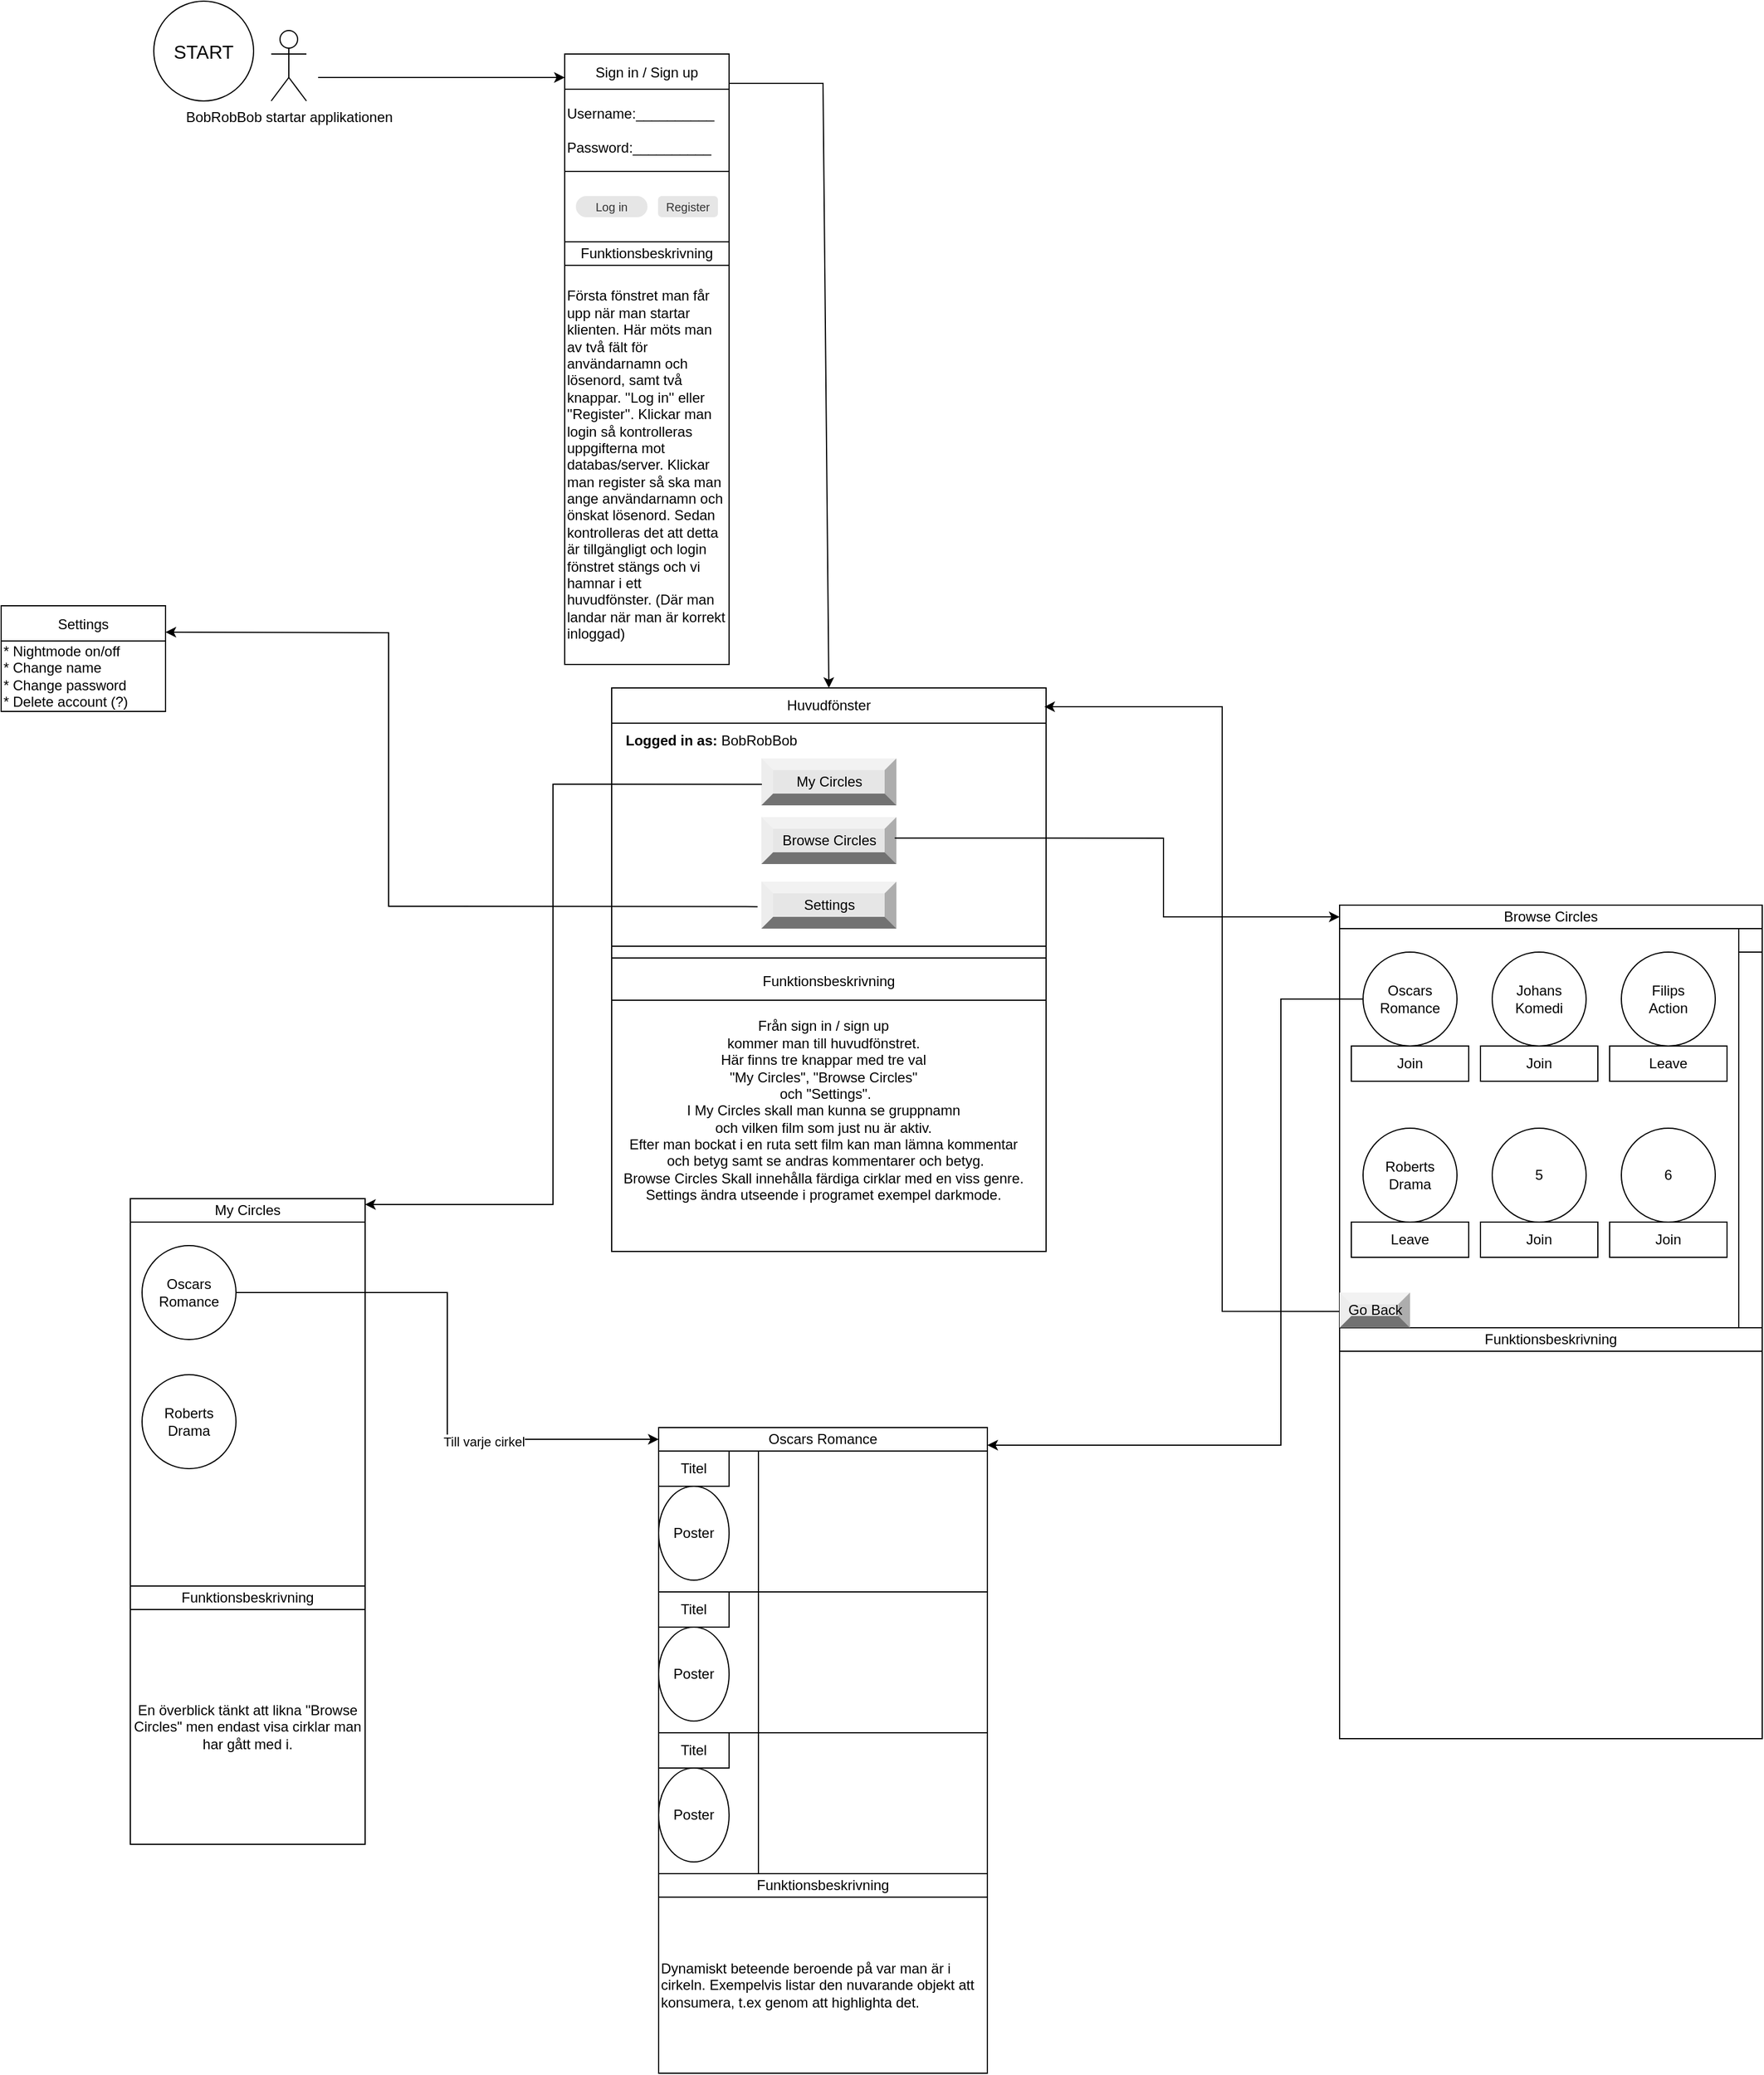<mxfile version="16.5.3" type="github">
  <diagram id="p2HajZ41j6ZCVXQFpqO8" name="Page-1">
    <mxGraphModel dx="992" dy="676" grid="1" gridSize="10" guides="1" tooltips="1" connect="1" arrows="1" fold="1" page="1" pageScale="1" pageWidth="40000" pageHeight="40000" math="0" shadow="0">
      <root>
        <mxCell id="0" />
        <mxCell id="1" parent="0" />
        <mxCell id="-XOdeHyJX4b31aOvF6B2-1" value="START" style="ellipse;whiteSpace=wrap;html=1;aspect=fixed;rounded=0;fontSize=16;strokeColor=#000000;fillColor=#FFFFFF;" parent="1" vertex="1">
          <mxGeometry x="500" y="35" width="85" height="85" as="geometry" />
        </mxCell>
        <mxCell id="-XOdeHyJX4b31aOvF6B2-8" value="Sign in / Sign up" style="swimlane;fontStyle=0;childLayout=stackLayout;horizontal=1;startSize=30;horizontalStack=0;resizeParent=1;resizeParentMax=0;resizeLast=0;collapsible=1;marginBottom=0;" parent="1" vertex="1">
          <mxGeometry x="850" y="80" width="140" height="100" as="geometry" />
        </mxCell>
        <mxCell id="xkWNYUJY-CJNG6x_o0mZ-22" value="Username:__________&lt;br&gt;&lt;br&gt;Password:__________" style="rounded=0;whiteSpace=wrap;html=1;align=left;" parent="-XOdeHyJX4b31aOvF6B2-8" vertex="1">
          <mxGeometry y="30" width="140" height="70" as="geometry" />
        </mxCell>
        <mxCell id="xkWNYUJY-CJNG6x_o0mZ-2" value="Browse Circles" style="rounded=0;whiteSpace=wrap;html=1;" parent="1" vertex="1">
          <mxGeometry x="1510" y="805" width="360" height="20" as="geometry" />
        </mxCell>
        <mxCell id="xkWNYUJY-CJNG6x_o0mZ-3" value="" style="whiteSpace=wrap;html=1;aspect=fixed;" parent="1" vertex="1">
          <mxGeometry x="1510" y="825" width="360" height="360" as="geometry" />
        </mxCell>
        <mxCell id="xkWNYUJY-CJNG6x_o0mZ-4" value="Oscars&lt;br&gt;Romance" style="ellipse;whiteSpace=wrap;html=1;aspect=fixed;" parent="1" vertex="1">
          <mxGeometry x="1530" y="845" width="80" height="80" as="geometry" />
        </mxCell>
        <mxCell id="xkWNYUJY-CJNG6x_o0mZ-5" value="Johans&lt;br&gt;Komedi" style="ellipse;whiteSpace=wrap;html=1;aspect=fixed;" parent="1" vertex="1">
          <mxGeometry x="1640" y="845" width="80" height="80" as="geometry" />
        </mxCell>
        <mxCell id="xkWNYUJY-CJNG6x_o0mZ-6" value="Filips&lt;br&gt;Action" style="ellipse;whiteSpace=wrap;html=1;aspect=fixed;" parent="1" vertex="1">
          <mxGeometry x="1750" y="845" width="80" height="80" as="geometry" />
        </mxCell>
        <mxCell id="xkWNYUJY-CJNG6x_o0mZ-7" value="Roberts&lt;br&gt;Drama" style="ellipse;whiteSpace=wrap;html=1;aspect=fixed;" parent="1" vertex="1">
          <mxGeometry x="1530" y="995" width="80" height="80" as="geometry" />
        </mxCell>
        <mxCell id="xkWNYUJY-CJNG6x_o0mZ-8" value="5" style="ellipse;whiteSpace=wrap;html=1;aspect=fixed;" parent="1" vertex="1">
          <mxGeometry x="1640" y="995" width="80" height="80" as="geometry" />
        </mxCell>
        <mxCell id="xkWNYUJY-CJNG6x_o0mZ-9" value="6" style="ellipse;whiteSpace=wrap;html=1;aspect=fixed;" parent="1" vertex="1">
          <mxGeometry x="1750" y="995" width="80" height="80" as="geometry" />
        </mxCell>
        <mxCell id="xkWNYUJY-CJNG6x_o0mZ-10" value="Join" style="rounded=0;whiteSpace=wrap;html=1;" parent="1" vertex="1">
          <mxGeometry x="1520" y="925" width="100" height="30" as="geometry" />
        </mxCell>
        <mxCell id="xkWNYUJY-CJNG6x_o0mZ-11" value="Join" style="rounded=0;whiteSpace=wrap;html=1;" parent="1" vertex="1">
          <mxGeometry x="1630" y="925" width="100" height="30" as="geometry" />
        </mxCell>
        <mxCell id="xkWNYUJY-CJNG6x_o0mZ-12" value="Leave" style="rounded=0;whiteSpace=wrap;html=1;" parent="1" vertex="1">
          <mxGeometry x="1740" y="925" width="100" height="30" as="geometry" />
        </mxCell>
        <mxCell id="xkWNYUJY-CJNG6x_o0mZ-13" value="Leave" style="rounded=0;whiteSpace=wrap;html=1;" parent="1" vertex="1">
          <mxGeometry x="1520" y="1075" width="100" height="30" as="geometry" />
        </mxCell>
        <mxCell id="xkWNYUJY-CJNG6x_o0mZ-14" value="Join" style="rounded=0;whiteSpace=wrap;html=1;" parent="1" vertex="1">
          <mxGeometry x="1630" y="1075" width="100" height="30" as="geometry" />
        </mxCell>
        <mxCell id="xkWNYUJY-CJNG6x_o0mZ-15" value="Join" style="rounded=0;whiteSpace=wrap;html=1;" parent="1" vertex="1">
          <mxGeometry x="1740" y="1075" width="100" height="30" as="geometry" />
        </mxCell>
        <mxCell id="xkWNYUJY-CJNG6x_o0mZ-16" value="" style="rounded=0;whiteSpace=wrap;html=1;rotation=90;" parent="1" vertex="1">
          <mxGeometry x="1690" y="985" width="340" height="20" as="geometry" />
        </mxCell>
        <mxCell id="xkWNYUJY-CJNG6x_o0mZ-17" value="" style="rounded=0;whiteSpace=wrap;html=1;" parent="1" vertex="1">
          <mxGeometry x="1510" y="1185" width="360" height="330" as="geometry" />
        </mxCell>
        <mxCell id="xkWNYUJY-CJNG6x_o0mZ-18" value="&lt;span&gt;Funktionsbeskrivning&lt;/span&gt;" style="rounded=0;whiteSpace=wrap;html=1;" parent="1" vertex="1">
          <mxGeometry x="1510" y="1165" width="360" height="20" as="geometry" />
        </mxCell>
        <mxCell id="xkWNYUJY-CJNG6x_o0mZ-19" value="" style="rounded=0;whiteSpace=wrap;html=1;" parent="1" vertex="1">
          <mxGeometry x="1850" y="825" width="20" height="20" as="geometry" />
        </mxCell>
        <mxCell id="-XOdeHyJX4b31aOvF6B2-33" value="BobRobBob startar applikationen" style="shape=umlActor;verticalLabelPosition=bottom;verticalAlign=top;html=1;outlineConnect=0;" parent="1" vertex="1">
          <mxGeometry x="600" y="60" width="30" height="60" as="geometry" />
        </mxCell>
        <mxCell id="-XOdeHyJX4b31aOvF6B2-34" value="" style="endArrow=classic;html=1;rounded=0;" parent="1" edge="1">
          <mxGeometry width="50" height="50" relative="1" as="geometry">
            <mxPoint x="640" y="100" as="sourcePoint" />
            <mxPoint x="850" y="100" as="targetPoint" />
          </mxGeometry>
        </mxCell>
        <mxCell id="UE1TaZcInzhewKq7OZas-16" value="" style="rounded=0;whiteSpace=wrap;html=1;" parent="1" vertex="1">
          <mxGeometry x="890" y="840" width="370" height="260" as="geometry" />
        </mxCell>
        <mxCell id="xkWNYUJY-CJNG6x_o0mZ-26" value="Första fönstret man får upp när man startar klienten. Här möts man av två fält för användarnamn och lösenord, samt två knappar. &#39;&#39;Log in&#39;&#39; eller &#39;&#39;Register&#39;&#39;. Klickar man login så kontrolleras uppgifterna mot databas/server. Klickar man register så ska man ange användarnamn och önskat lösenord. Sedan kontrolleras det att detta är tillgängligt och login fönstret stängs och vi hamnar i ett huvudfönster. (Där man landar när man är korrekt inloggad)" style="rounded=0;whiteSpace=wrap;html=1;align=left;" parent="1" vertex="1">
          <mxGeometry x="850" y="260" width="140" height="340" as="geometry" />
        </mxCell>
        <mxCell id="UE1TaZcInzhewKq7OZas-10" value="Från sign in / sign up&lt;br&gt;kommer man till huvudfönstret. &lt;br&gt;Här finns tre knappar med tre val&lt;br&gt;&quot;My Circles&quot;, &quot;Browse Circles&quot;&lt;br&gt;&amp;nbsp;och &quot;Settings&quot;.&lt;br&gt;I My Circles skall man kunna se gruppnamn &lt;br&gt;och vilken film som just nu är aktiv. &lt;br&gt;Efter man bockat i en ruta sett film kan man lämna kommentar&lt;br&gt;&amp;nbsp;och betyg samt se andras kommentarer och betyg. &lt;br&gt;Browse Circles Skall innehålla färdiga cirklar med en viss genre.&lt;br&gt;Settings ändra utseende i programet exempel darkmode." style="text;html=1;align=center;verticalAlign=middle;resizable=0;points=[];autosize=1;strokeColor=none;fillColor=none;" parent="1" vertex="1">
          <mxGeometry x="890" y="900" width="360" height="160" as="geometry" />
        </mxCell>
        <mxCell id="-XOdeHyJX4b31aOvF6B2-35" value="Go Back" style="labelPosition=center;verticalLabelPosition=middle;align=center;html=1;shape=mxgraph.basic.shaded_button;dx=10;fillColor=#E6E6E6;strokeColor=none;" parent="1" vertex="1">
          <mxGeometry x="1510" y="1135" width="60" height="30" as="geometry" />
        </mxCell>
        <mxCell id="xkWNYUJY-CJNG6x_o0mZ-27" value="" style="rounded=0;whiteSpace=wrap;html=1;align=left;" parent="1" vertex="1">
          <mxGeometry x="850" y="180" width="140" height="60" as="geometry" />
        </mxCell>
        <mxCell id="gihYF0l77A3G0Wvorfxp-9" value="Settings" style="swimlane;fontStyle=0;childLayout=stackLayout;horizontal=1;startSize=30;horizontalStack=0;resizeParent=1;resizeParentMax=0;resizeLast=0;collapsible=1;marginBottom=0;" parent="1" vertex="1">
          <mxGeometry x="370" y="550" width="140" height="90" as="geometry" />
        </mxCell>
        <mxCell id="gihYF0l77A3G0Wvorfxp-16" value="* Nightmode on/off&lt;br&gt;* Change name&lt;br&gt;* Change password&lt;br&gt;* Delete account (?)" style="text;html=1;align=left;verticalAlign=middle;resizable=0;points=[];autosize=1;strokeColor=none;fillColor=none;" parent="gihYF0l77A3G0Wvorfxp-9" vertex="1">
          <mxGeometry y="30" width="140" height="60" as="geometry" />
        </mxCell>
        <mxCell id="xkWNYUJY-CJNG6x_o0mZ-28" value="Funktionsbeskrivning" style="rounded=0;whiteSpace=wrap;html=1;" parent="1" vertex="1">
          <mxGeometry x="850" y="240" width="140" height="20" as="geometry" />
        </mxCell>
        <mxCell id="-XOdeHyJX4b31aOvF6B2-39" value="Log in&lt;br&gt;" style="rounded=1;html=1;shadow=0;dashed=0;whiteSpace=wrap;fontSize=10;fillColor=#E6E6E6;align=center;strokeColor=#E6E6E6;fontColor=#333333;arcSize=50;" parent="1" vertex="1">
          <mxGeometry x="860" y="201.56" width="60" height="16.88" as="geometry" />
        </mxCell>
        <mxCell id="-XOdeHyJX4b31aOvF6B2-40" value="Register" style="rounded=1;html=1;shadow=0;dashed=0;whiteSpace=wrap;fontSize=10;fillColor=#E6E6E6;align=center;strokeColor=#E6E6E6;fontColor=#333333;" parent="1" vertex="1">
          <mxGeometry x="930" y="201.56" width="50" height="16.88" as="geometry" />
        </mxCell>
        <mxCell id="UE1TaZcInzhewKq7OZas-17" value="Funktionsbeskrivning" style="text;html=1;strokeColor=none;fillColor=none;align=center;verticalAlign=middle;whiteSpace=wrap;rounded=0;" parent="1" vertex="1">
          <mxGeometry x="935" y="855" width="280" height="30" as="geometry" />
        </mxCell>
        <mxCell id="UE1TaZcInzhewKq7OZas-19" value="" style="endArrow=none;html=1;rounded=0;exitX=0;exitY=0.177;exitDx=0;exitDy=0;exitPerimeter=0;" parent="1" source="UE1TaZcInzhewKq7OZas-16" edge="1">
          <mxGeometry width="50" height="50" relative="1" as="geometry">
            <mxPoint x="880" y="960" as="sourcePoint" />
            <mxPoint x="1260" y="886" as="targetPoint" />
          </mxGeometry>
        </mxCell>
        <mxCell id="UE1TaZcInzhewKq7OZas-20" value="" style="endArrow=none;html=1;rounded=0;exitX=0;exitY=0.177;exitDx=0;exitDy=0;exitPerimeter=0;" parent="1" edge="1">
          <mxGeometry width="50" height="50" relative="1" as="geometry">
            <mxPoint x="890" y="850.02" as="sourcePoint" />
            <mxPoint x="1260" y="850" as="targetPoint" />
          </mxGeometry>
        </mxCell>
        <mxCell id="xkWNYUJY-CJNG6x_o0mZ-39" value="My Circles" style="rounded=0;whiteSpace=wrap;html=1;fillColor=none;" parent="1" vertex="1">
          <mxGeometry x="480" y="1055" width="200" height="20" as="geometry" />
        </mxCell>
        <mxCell id="xkWNYUJY-CJNG6x_o0mZ-40" value="" style="rounded=0;whiteSpace=wrap;html=1;fillColor=none;" parent="1" vertex="1">
          <mxGeometry x="480" y="1075" width="200" height="310" as="geometry" />
        </mxCell>
        <mxCell id="xkWNYUJY-CJNG6x_o0mZ-51" style="edgeStyle=orthogonalEdgeStyle;rounded=0;orthogonalLoop=1;jettySize=auto;html=1;exitX=1;exitY=0.5;exitDx=0;exitDy=0;entryX=0;entryY=0.5;entryDx=0;entryDy=0;" parent="1" source="xkWNYUJY-CJNG6x_o0mZ-41" target="xkWNYUJY-CJNG6x_o0mZ-48" edge="1">
          <mxGeometry relative="1" as="geometry" />
        </mxCell>
        <mxCell id="xkWNYUJY-CJNG6x_o0mZ-52" value="Till varje cirkel" style="edgeLabel;html=1;align=center;verticalAlign=middle;resizable=0;points=[];" parent="xkWNYUJY-CJNG6x_o0mZ-51" vertex="1" connectable="0">
          <mxGeometry x="0.384" y="-2" relative="1" as="geometry">
            <mxPoint as="offset" />
          </mxGeometry>
        </mxCell>
        <mxCell id="xkWNYUJY-CJNG6x_o0mZ-41" value="Oscars&lt;br&gt;Romance" style="ellipse;whiteSpace=wrap;html=1;aspect=fixed;fillColor=none;" parent="1" vertex="1">
          <mxGeometry x="490" y="1095" width="80" height="80" as="geometry" />
        </mxCell>
        <mxCell id="xkWNYUJY-CJNG6x_o0mZ-43" value="Roberts&lt;br&gt;Drama" style="ellipse;whiteSpace=wrap;html=1;aspect=fixed;fillColor=none;" parent="1" vertex="1">
          <mxGeometry x="490" y="1205" width="80" height="80" as="geometry" />
        </mxCell>
        <mxCell id="xkWNYUJY-CJNG6x_o0mZ-46" value="&lt;span&gt;Funktionsbeskrivning&lt;/span&gt;" style="rounded=0;whiteSpace=wrap;html=1;fillColor=none;" parent="1" vertex="1">
          <mxGeometry x="480" y="1385" width="200" height="20" as="geometry" />
        </mxCell>
        <mxCell id="xkWNYUJY-CJNG6x_o0mZ-47" value="En överblick tänkt att likna &quot;Browse Circles&quot; men endast visa cirklar man har gått med i." style="whiteSpace=wrap;html=1;aspect=fixed;fillColor=none;" parent="1" vertex="1">
          <mxGeometry x="480" y="1405" width="200" height="200" as="geometry" />
        </mxCell>
        <mxCell id="xkWNYUJY-CJNG6x_o0mZ-48" value="Oscars Romance" style="rounded=0;whiteSpace=wrap;html=1;fillColor=none;" parent="1" vertex="1">
          <mxGeometry x="930" y="1250" width="280" height="20" as="geometry" />
        </mxCell>
        <mxCell id="xkWNYUJY-CJNG6x_o0mZ-50" value="" style="rounded=0;whiteSpace=wrap;html=1;fillColor=none;" parent="1" vertex="1">
          <mxGeometry x="930" y="1270" width="280" height="360" as="geometry" />
        </mxCell>
        <mxCell id="xkWNYUJY-CJNG6x_o0mZ-53" value="" style="rounded=0;whiteSpace=wrap;html=1;fillColor=none;" parent="1" vertex="1">
          <mxGeometry x="930" y="1270" width="280" height="120" as="geometry" />
        </mxCell>
        <mxCell id="xkWNYUJY-CJNG6x_o0mZ-54" value="" style="rounded=0;whiteSpace=wrap;html=1;fillColor=none;" parent="1" vertex="1">
          <mxGeometry x="930" y="1390" width="280" height="120" as="geometry" />
        </mxCell>
        <mxCell id="xkWNYUJY-CJNG6x_o0mZ-55" value="" style="rounded=0;whiteSpace=wrap;html=1;fillColor=none;" parent="1" vertex="1">
          <mxGeometry x="930" y="1510" width="280" height="120" as="geometry" />
        </mxCell>
        <mxCell id="xkWNYUJY-CJNG6x_o0mZ-56" value="Poster" style="ellipse;whiteSpace=wrap;html=1;fillColor=none;" parent="1" vertex="1">
          <mxGeometry x="930" y="1300" width="60" height="80" as="geometry" />
        </mxCell>
        <mxCell id="xkWNYUJY-CJNG6x_o0mZ-57" value="Poster" style="ellipse;whiteSpace=wrap;html=1;fillColor=none;" parent="1" vertex="1">
          <mxGeometry x="930" y="1420" width="60" height="80" as="geometry" />
        </mxCell>
        <mxCell id="xkWNYUJY-CJNG6x_o0mZ-58" value="Poster" style="ellipse;whiteSpace=wrap;html=1;fillColor=none;" parent="1" vertex="1">
          <mxGeometry x="930" y="1540" width="60" height="80" as="geometry" />
        </mxCell>
        <mxCell id="xkWNYUJY-CJNG6x_o0mZ-59" value="&lt;span&gt;Funktionsbeskrivning&lt;/span&gt;" style="rounded=0;whiteSpace=wrap;html=1;fillColor=none;" parent="1" vertex="1">
          <mxGeometry x="930" y="1630" width="280" height="20" as="geometry" />
        </mxCell>
        <mxCell id="xkWNYUJY-CJNG6x_o0mZ-61" value="Dynamiskt beteende beroende på var man är i cirkeln. Exempelvis listar den nuvarande objekt att konsumera, t.ex genom att highlighta det." style="rounded=0;whiteSpace=wrap;html=1;fillColor=none;align=left;" parent="1" vertex="1">
          <mxGeometry x="930" y="1650" width="280" height="150" as="geometry" />
        </mxCell>
        <mxCell id="xkWNYUJY-CJNG6x_o0mZ-62" value="Titel" style="rounded=0;whiteSpace=wrap;html=1;fillColor=none;" parent="1" vertex="1">
          <mxGeometry x="930" y="1270" width="60" height="30" as="geometry" />
        </mxCell>
        <mxCell id="xkWNYUJY-CJNG6x_o0mZ-63" value="Titel" style="rounded=0;whiteSpace=wrap;html=1;fillColor=none;" parent="1" vertex="1">
          <mxGeometry x="930" y="1390" width="60" height="30" as="geometry" />
        </mxCell>
        <mxCell id="xkWNYUJY-CJNG6x_o0mZ-64" value="Titel" style="rounded=0;whiteSpace=wrap;html=1;fillColor=none;" parent="1" vertex="1">
          <mxGeometry x="930" y="1510" width="60" height="30" as="geometry" />
        </mxCell>
        <mxCell id="xkWNYUJY-CJNG6x_o0mZ-65" value="" style="rounded=0;whiteSpace=wrap;html=1;fillColor=none;" parent="1" vertex="1">
          <mxGeometry x="1015" y="1270" width="195" height="120" as="geometry" />
        </mxCell>
        <mxCell id="xkWNYUJY-CJNG6x_o0mZ-66" value="" style="rounded=0;whiteSpace=wrap;html=1;fillColor=none;" parent="1" vertex="1">
          <mxGeometry x="1015" y="1390" width="195" height="120" as="geometry" />
        </mxCell>
        <mxCell id="xkWNYUJY-CJNG6x_o0mZ-67" value="" style="rounded=0;whiteSpace=wrap;html=1;fillColor=none;" parent="1" vertex="1">
          <mxGeometry x="1015" y="1510" width="195" height="120" as="geometry" />
        </mxCell>
        <mxCell id="7voX9Bw7psMwSDj8nCXa-1" value="" style="endArrow=classic;html=1;rounded=0;entryX=0.5;entryY=0;entryDx=0;entryDy=0;exitX=1;exitY=0.25;exitDx=0;exitDy=0;" edge="1" parent="1" source="-XOdeHyJX4b31aOvF6B2-8" target="7voX9Bw7psMwSDj8nCXa-16">
          <mxGeometry width="50" height="50" relative="1" as="geometry">
            <mxPoint x="580" y="650" as="sourcePoint" />
            <mxPoint x="1075" y="650" as="targetPoint" />
            <Array as="points">
              <mxPoint x="1070" y="105" />
            </Array>
          </mxGeometry>
        </mxCell>
        <mxCell id="7voX9Bw7psMwSDj8nCXa-16" value="" style="rounded=0;whiteSpace=wrap;html=1;shadow=0;" vertex="1" parent="1">
          <mxGeometry x="890" y="620" width="370" height="220" as="geometry" />
        </mxCell>
        <mxCell id="7voX9Bw7psMwSDj8nCXa-17" value="Huvudfönster" style="rounded=0;whiteSpace=wrap;html=1;shadow=0;" vertex="1" parent="1">
          <mxGeometry x="890" y="620" width="370" height="30" as="geometry" />
        </mxCell>
        <mxCell id="7voX9Bw7psMwSDj8nCXa-18" value="My Circles" style="labelPosition=center;verticalLabelPosition=middle;align=center;html=1;shape=mxgraph.basic.shaded_button;dx=10;fillColor=#E6E6E6;strokeColor=none;shadow=0;" vertex="1" parent="1">
          <mxGeometry x="1017.5" y="680" width="115" height="40" as="geometry" />
        </mxCell>
        <mxCell id="7voX9Bw7psMwSDj8nCXa-19" value="Browse Circles" style="labelPosition=center;verticalLabelPosition=middle;align=center;html=1;shape=mxgraph.basic.shaded_button;dx=10;fillColor=#E6E6E6;strokeColor=none;shadow=0;" vertex="1" parent="1">
          <mxGeometry x="1017.5" y="730" width="115" height="40" as="geometry" />
        </mxCell>
        <mxCell id="7voX9Bw7psMwSDj8nCXa-20" value="Settings" style="labelPosition=center;verticalLabelPosition=middle;align=center;html=1;shape=mxgraph.basic.shaded_button;dx=10;fillColor=#E6E6E6;strokeColor=none;shadow=0;" vertex="1" parent="1">
          <mxGeometry x="1017.5" y="785" width="115" height="40" as="geometry" />
        </mxCell>
        <mxCell id="7voX9Bw7psMwSDj8nCXa-21" value="&lt;b&gt;Logged in as: &lt;/b&gt;BobRobBob" style="text;html=1;strokeColor=none;fillColor=none;align=left;verticalAlign=middle;whiteSpace=wrap;rounded=0;shadow=0;" vertex="1" parent="1">
          <mxGeometry x="900" y="650" width="170" height="30" as="geometry" />
        </mxCell>
        <mxCell id="7voX9Bw7psMwSDj8nCXa-22" value="" style="endArrow=classic;html=1;rounded=0;entryX=0;entryY=0.5;entryDx=0;entryDy=0;exitX=0.988;exitY=0.446;exitDx=0;exitDy=0;exitPerimeter=0;" edge="1" parent="1" source="7voX9Bw7psMwSDj8nCXa-19" target="xkWNYUJY-CJNG6x_o0mZ-2">
          <mxGeometry width="50" height="50" relative="1" as="geometry">
            <mxPoint x="1180" y="790" as="sourcePoint" />
            <mxPoint x="1230" y="740" as="targetPoint" />
            <Array as="points">
              <mxPoint x="1360" y="748" />
              <mxPoint x="1360" y="815" />
            </Array>
          </mxGeometry>
        </mxCell>
        <mxCell id="7voX9Bw7psMwSDj8nCXa-23" value="" style="endArrow=classic;html=1;rounded=0;exitX=-0.008;exitY=0.539;exitDx=0;exitDy=0;exitPerimeter=0;entryX=0.996;entryY=0.073;entryDx=0;entryDy=0;entryPerimeter=0;" edge="1" parent="1" source="-XOdeHyJX4b31aOvF6B2-35" target="7voX9Bw7psMwSDj8nCXa-16">
          <mxGeometry width="50" height="50" relative="1" as="geometry">
            <mxPoint x="1180" y="910" as="sourcePoint" />
            <mxPoint x="1230" y="860" as="targetPoint" />
            <Array as="points">
              <mxPoint x="1410" y="1151" />
              <mxPoint x="1410" y="636" />
            </Array>
          </mxGeometry>
        </mxCell>
        <mxCell id="7voX9Bw7psMwSDj8nCXa-24" value="" style="endArrow=classic;html=1;rounded=0;entryX=1;entryY=0.75;entryDx=0;entryDy=0;exitX=0;exitY=0.5;exitDx=0;exitDy=0;" edge="1" parent="1" source="xkWNYUJY-CJNG6x_o0mZ-4" target="xkWNYUJY-CJNG6x_o0mZ-48">
          <mxGeometry width="50" height="50" relative="1" as="geometry">
            <mxPoint x="1460" y="890" as="sourcePoint" />
            <mxPoint x="1560" y="1160" as="targetPoint" />
            <Array as="points">
              <mxPoint x="1460" y="885" />
              <mxPoint x="1460" y="1265" />
            </Array>
          </mxGeometry>
        </mxCell>
        <mxCell id="7voX9Bw7psMwSDj8nCXa-25" value="" style="endArrow=classic;html=1;rounded=0;entryX=1;entryY=0.25;entryDx=0;entryDy=0;exitX=0.004;exitY=0.552;exitDx=0;exitDy=0;exitPerimeter=0;" edge="1" parent="1" source="7voX9Bw7psMwSDj8nCXa-18" target="xkWNYUJY-CJNG6x_o0mZ-39">
          <mxGeometry width="50" height="50" relative="1" as="geometry">
            <mxPoint x="830" y="800" as="sourcePoint" />
            <mxPoint x="1080" y="1160" as="targetPoint" />
            <Array as="points">
              <mxPoint x="840" y="702" />
              <mxPoint x="840" y="1060" />
            </Array>
          </mxGeometry>
        </mxCell>
        <mxCell id="7voX9Bw7psMwSDj8nCXa-26" value="" style="endArrow=classic;html=1;rounded=0;entryX=1;entryY=0.25;entryDx=0;entryDy=0;exitX=-0.028;exitY=0.533;exitDx=0;exitDy=0;exitPerimeter=0;" edge="1" parent="1" source="7voX9Bw7psMwSDj8nCXa-20" target="gihYF0l77A3G0Wvorfxp-9">
          <mxGeometry width="50" height="50" relative="1" as="geometry">
            <mxPoint x="640" y="810" as="sourcePoint" />
            <mxPoint x="1080" y="800" as="targetPoint" />
            <Array as="points">
              <mxPoint x="700" y="806" />
              <mxPoint x="700" y="573" />
            </Array>
          </mxGeometry>
        </mxCell>
      </root>
    </mxGraphModel>
  </diagram>
</mxfile>
